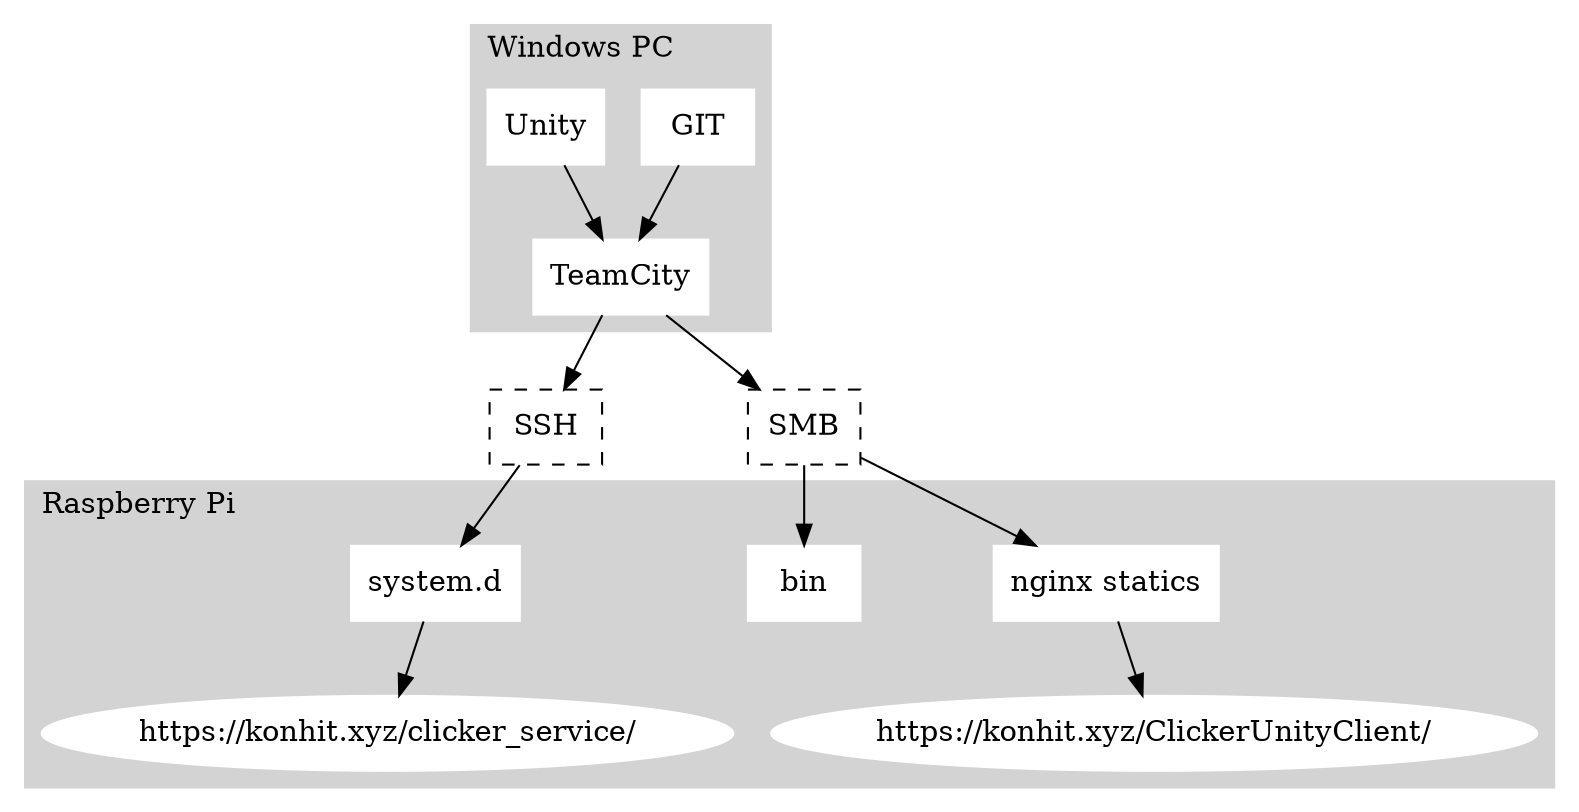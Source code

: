 strict digraph {
	subgraph cluster_0 {
		style="filled"
		color="lightgrey"
		label="Windows PC"
		labeljust="l"
		node [style="filled", color="white"]
		GIT [shape="polygon"]
		TeamCity [shape="polygon"]
		Unity [shape="polygon"]
	}

	subgraph cluster_1 {
		style="filled"
		color="lightgrey"
		label="Raspberry Pi"
		labeljust="l"
		node [style="filled", color="white"]
		"nginx statics" [shape="polygon"]
		"bin" [shape="polygon"]
		"system.d" [shape="polygon"]
		"https://konhit.xyz/ClickerUnityClient/" [shape="ellipse"]
		"https://konhit.xyz/clicker_service/" [shape="ellipse"]
	}


	SSH [shape="polygon", style="dashed"]
	SMB [shape="polygon", style="dashed"]

	Unity -> TeamCity
	GIT -> TeamCity
	TeamCity -> SSH
	TeamCity -> SMB
	SMB -> "nginx statics"
	"nginx statics" -> "https://konhit.xyz/ClickerUnityClient/"
	SMB -> "bin"
	SSH -> "system.d"
	"system.d" -> "https://konhit.xyz/clicker_service/"
}